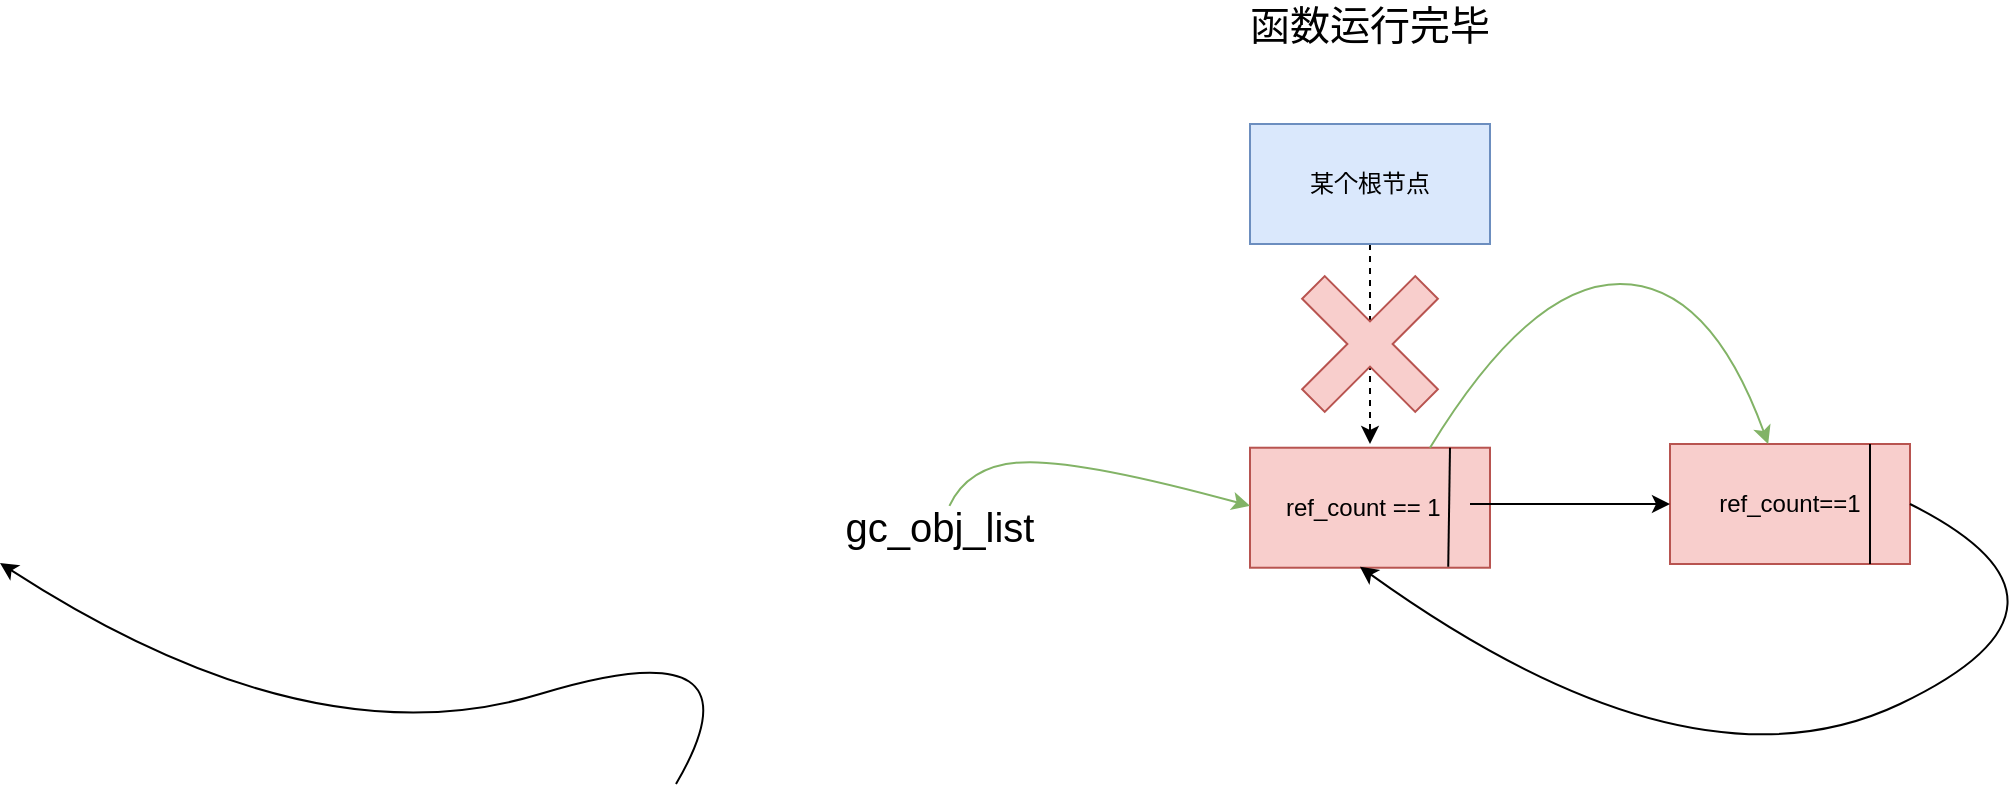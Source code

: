 <mxfile version="13.6.2" type="device"><diagram name="Page-1" id="12e1b939-464a-85fe-373e-61e167be1490"><mxGraphModel dx="1086" dy="806" grid="1" gridSize="10" guides="1" tooltips="1" connect="1" arrows="1" fold="1" page="1" pageScale="1.5" pageWidth="1169" pageHeight="826" background="#ffffff" math="0" shadow="0"><root><mxCell id="0"/><mxCell id="1" parent="0"/><mxCell id="5eFhM0ib0GxI-Q6vaBdt-14" value="" style="curved=1;endArrow=classic;html=1;exitX=1;exitY=0.5;exitDx=0;exitDy=0;entryX=0.458;entryY=0.991;entryDx=0;entryDy=0;entryPerimeter=0;" edge="1" parent="1" source="5eFhM0ib0GxI-Q6vaBdt-7"><mxGeometry width="50" height="50" relative="1" as="geometry"><mxPoint x="763" y="560" as="sourcePoint"/><mxPoint x="424.96" y="449.46" as="targetPoint"/><Array as="points"><mxPoint x="810" y="480"/><mxPoint x="580" y="550"/></Array></mxGeometry></mxCell><mxCell id="5eFhM0ib0GxI-Q6vaBdt-15" value="ref_count == 1&amp;nbsp;&amp;nbsp;" style="rounded=0;whiteSpace=wrap;html=1;fillColor=#f8cecc;strokeColor=#b85450;" vertex="1" parent="1"><mxGeometry x="1050" y="391.86" width="120" height="60" as="geometry"/></mxCell><mxCell id="5eFhM0ib0GxI-Q6vaBdt-16" value="" style="endArrow=none;html=1;exitX=0.826;exitY=0.991;exitDx=0;exitDy=0;exitPerimeter=0;" edge="1" parent="1" source="5eFhM0ib0GxI-Q6vaBdt-15"><mxGeometry width="50" height="50" relative="1" as="geometry"><mxPoint x="1140" y="330" as="sourcePoint"/><mxPoint x="1150" y="391.86" as="targetPoint"/></mxGeometry></mxCell><mxCell id="5eFhM0ib0GxI-Q6vaBdt-17" value="ref_count==1" style="rounded=0;whiteSpace=wrap;html=1;fillColor=#f8cecc;strokeColor=#b85450;" vertex="1" parent="1"><mxGeometry x="1260" y="390" width="120" height="60" as="geometry"/></mxCell><mxCell id="5eFhM0ib0GxI-Q6vaBdt-18" value="" style="endArrow=none;html=1;" edge="1" parent="1"><mxGeometry width="50" height="50" relative="1" as="geometry"><mxPoint x="1360" y="450" as="sourcePoint"/><mxPoint x="1360" y="390.0" as="targetPoint"/></mxGeometry></mxCell><mxCell id="5eFhM0ib0GxI-Q6vaBdt-19" value="" style="endArrow=classic;html=1;entryX=0;entryY=0.5;entryDx=0;entryDy=0;" edge="1" parent="1" target="5eFhM0ib0GxI-Q6vaBdt-17"><mxGeometry width="50" height="50" relative="1" as="geometry"><mxPoint x="1160" y="420" as="sourcePoint"/><mxPoint x="1610" y="541.86" as="targetPoint"/></mxGeometry></mxCell><mxCell id="5eFhM0ib0GxI-Q6vaBdt-20" style="edgeStyle=orthogonalEdgeStyle;rounded=0;orthogonalLoop=1;jettySize=auto;html=1;dashed=1;" edge="1" parent="1"><mxGeometry relative="1" as="geometry"><mxPoint x="1110" y="390" as="targetPoint"/><mxPoint x="1110" y="290" as="sourcePoint"/></mxGeometry></mxCell><mxCell id="5eFhM0ib0GxI-Q6vaBdt-21" value="某个根节点" style="rounded=0;whiteSpace=wrap;html=1;fillColor=#dae8fc;strokeColor=#6c8ebf;" vertex="1" parent="1"><mxGeometry x="1050" y="230" width="120" height="60" as="geometry"/></mxCell><mxCell id="5eFhM0ib0GxI-Q6vaBdt-22" value="" style="curved=1;endArrow=classic;html=1;exitX=1;exitY=0.5;exitDx=0;exitDy=0;entryX=0.458;entryY=0.991;entryDx=0;entryDy=0;entryPerimeter=0;" edge="1" parent="1" source="5eFhM0ib0GxI-Q6vaBdt-17" target="5eFhM0ib0GxI-Q6vaBdt-15"><mxGeometry width="50" height="50" relative="1" as="geometry"><mxPoint x="1320" y="560" as="sourcePoint"/><mxPoint x="1370" y="510" as="targetPoint"/><Array as="points"><mxPoint x="1480" y="470"/><mxPoint x="1270" y="570"/></Array></mxGeometry></mxCell><mxCell id="5eFhM0ib0GxI-Q6vaBdt-26" value="" style="shape=cross;whiteSpace=wrap;html=1;direction=south;rotation=-45;fillColor=#f8cecc;strokeColor=#b85450;" vertex="1" parent="1"><mxGeometry x="1070" y="300" width="80" height="80" as="geometry"/></mxCell><mxCell id="5eFhM0ib0GxI-Q6vaBdt-31" value="函数运行完毕" style="text;html=1;strokeColor=none;fillColor=none;align=center;verticalAlign=middle;whiteSpace=wrap;rounded=0;perimeterSpacing=0;fontSize=20;" vertex="1" parent="1"><mxGeometry x="1045" y="170" width="130" height="20" as="geometry"/></mxCell><mxCell id="5eFhM0ib0GxI-Q6vaBdt-36" value="gc_obj_list&lt;br&gt;" style="text;html=1;strokeColor=none;fillColor=none;align=center;verticalAlign=middle;whiteSpace=wrap;rounded=0;fontSize=20;" vertex="1" parent="1"><mxGeometry x="840" y="420.93" width="110" height="20" as="geometry"/></mxCell><mxCell id="5eFhM0ib0GxI-Q6vaBdt-37" value="" style="curved=1;endArrow=classic;html=1;fontSize=20;entryX=0;entryY=0.5;entryDx=0;entryDy=0;fontColor=#33FF33;labelBorderColor=none;fillColor=#d5e8d4;strokeColor=#82b366;" edge="1" parent="1" source="5eFhM0ib0GxI-Q6vaBdt-36"><mxGeometry width="50" height="50" relative="1" as="geometry"><mxPoint x="860" y="399.07" as="sourcePoint"/><mxPoint x="1050" y="420.93" as="targetPoint"/><Array as="points"><mxPoint x="910" y="399.07"/><mxPoint x="970" y="399.07"/></Array></mxGeometry></mxCell><mxCell id="5eFhM0ib0GxI-Q6vaBdt-38" value="" style="curved=1;endArrow=classic;html=1;fontSize=20;exitX=0.75;exitY=0;exitDx=0;exitDy=0;fillColor=#d5e8d4;strokeColor=#82b366;" edge="1" parent="1"><mxGeometry width="50" height="50" relative="1" as="geometry"><mxPoint x="1140" y="391.86" as="sourcePoint"/><mxPoint x="1309.091" y="390" as="targetPoint"/><Array as="points"><mxPoint x="1190" y="310"/><mxPoint x="1280" y="310"/></Array></mxGeometry></mxCell></root></mxGraphModel></diagram></mxfile>